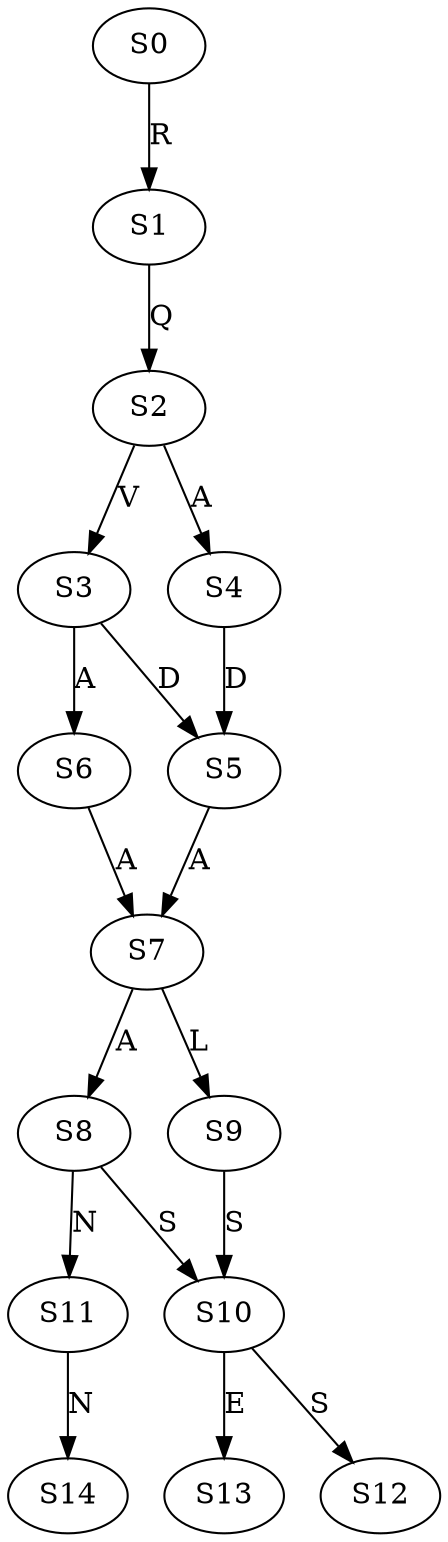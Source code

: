 strict digraph  {
	S0 -> S1 [ label = R ];
	S1 -> S2 [ label = Q ];
	S2 -> S3 [ label = V ];
	S2 -> S4 [ label = A ];
	S3 -> S5 [ label = D ];
	S3 -> S6 [ label = A ];
	S4 -> S5 [ label = D ];
	S5 -> S7 [ label = A ];
	S6 -> S7 [ label = A ];
	S7 -> S8 [ label = A ];
	S7 -> S9 [ label = L ];
	S8 -> S10 [ label = S ];
	S8 -> S11 [ label = N ];
	S9 -> S10 [ label = S ];
	S10 -> S12 [ label = S ];
	S10 -> S13 [ label = E ];
	S11 -> S14 [ label = N ];
}
